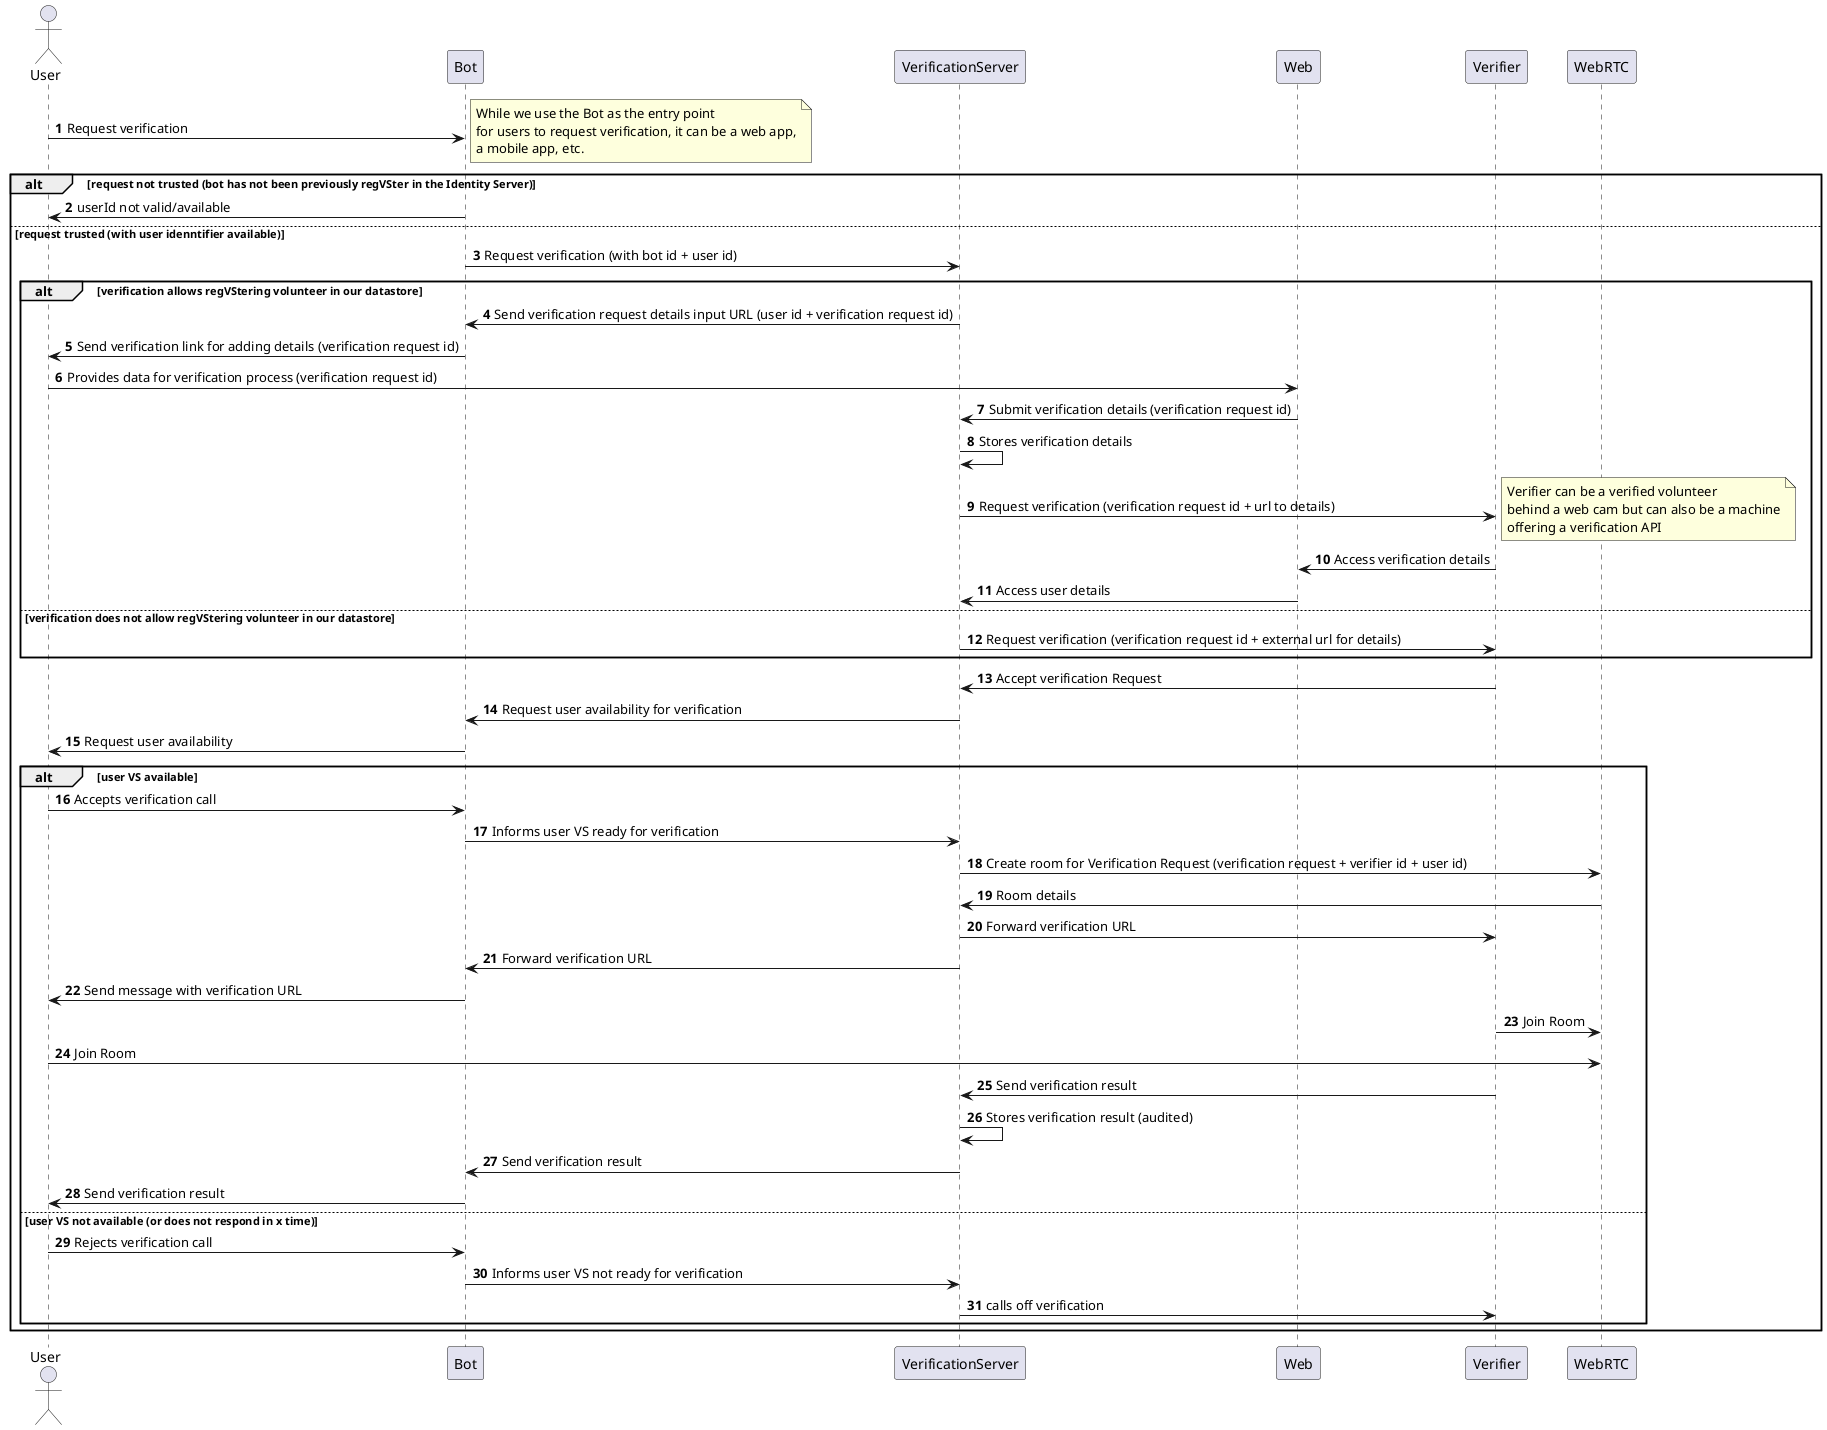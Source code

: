 @startuml
autonumber

actor User

participant Bot

participant VerificationServer as VS
participant Web
participant Verifier
participant WebRTC

User -> Bot: Request verification
note right
While we use the Bot as the entry point
for users to request verification, it can be a web app,
a mobile app, etc.
endnote

alt request not trusted (bot has not been previously regVSter in the Identity Server)
    Bot -> User: userId not valid/available
else request trusted (with user idenntifier available)
    Bot -> VS: Request verification (with bot id + user id)
    alt verification allows regVStering volunteer in our datastore
        VS -> Bot: Send verification request details input URL (user id + verification request id)
        Bot -> User: Send verification link for adding details (verification request id)
        User -> Web: Provides data for verification process (verification request id)
        Web -> VS: Submit verification details (verification request id)
        VS -> VS: Stores verification details
        VS -> Verifier: Request verification (verification request id + url to details)
        note right
        Verifier can be a verified volunteer
        behind a web cam but can also be a machine
        offering a verification API
        endnote
        Verifier -> Web: Access verification details
        Web -> VS: Access user details
    else verification does not allow regVStering volunteer in our datastore
        VS -> Verifier: Request verification (verification request id + external url for details)
    end
    Verifier -> VS: Accept verification Request
    VS -> Bot: Request user availability for verification
    Bot -> User: Request user availability
    alt user VS available
        User -> Bot: Accepts verification call
        Bot -> VS: Informs user VS ready for verification
        VS -> WebRTC: Create room for Verification Request (verification request + verifier id + user id)
        WebRTC -> VS: Room details
        VS -> Verifier: Forward verification URL
        VS -> Bot: Forward verification URL
        Bot -> User: Send message with verification URL
        Verifier -> WebRTC: Join Room
        User -> WebRTC: Join Room
        Verifier -> VS: Send verification result
        VS -> VS: Stores verification result (audited)
        VS -> Bot: Send verification result
        Bot -> User: Send verification result
    else user VS not available (or does not respond in x time)
        User -> Bot: Rejects verification call
        Bot -> VS: Informs user VS not ready for verification
        VS -> Verifier: calls off verification
    end
end

@enduml